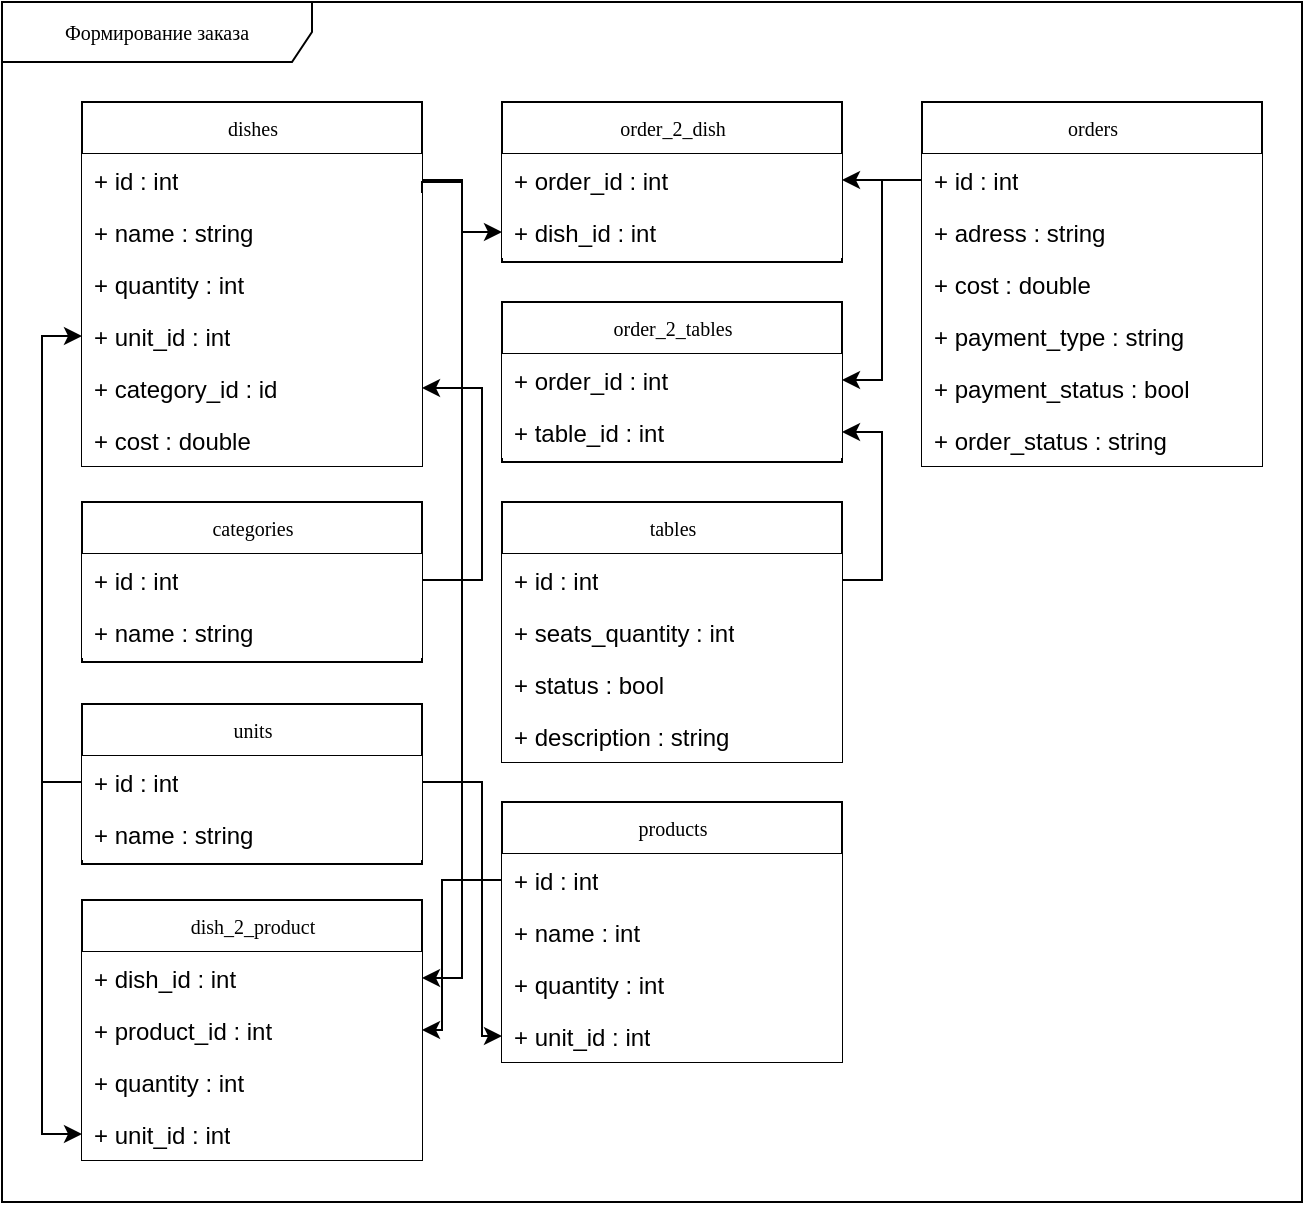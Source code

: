 <mxfile version="15.4.0" type="device"><diagram name="Page-1" id="c4acf3e9-155e-7222-9cf6-157b1a14988f"><mxGraphModel dx="1086" dy="798" grid="1" gridSize="10" guides="1" tooltips="1" connect="1" arrows="1" fold="1" page="1" pageScale="1" pageWidth="850" pageHeight="1100" background="none" math="0" shadow="0"><root><mxCell id="0"/><mxCell id="1" parent="0"/><mxCell id="17acba5748e5396b-1" value="Формирование заказа" style="shape=umlFrame;whiteSpace=wrap;html=1;rounded=0;shadow=0;comic=0;labelBackgroundColor=none;strokeWidth=1;fontFamily=Verdana;fontSize=10;align=center;width=155;height=30;gradientColor=#ffffff;noLabel=0;connectable=1;portConstraintRotation=0;movable=0;" parent="1" vertex="1"><mxGeometry x="50" y="20" width="650" height="600" as="geometry"/></mxCell><mxCell id="gwr28jsfdXiBYuTzNISS-3" value="&lt;span style=&quot;&quot;&gt;dishes&lt;/span&gt;" style="swimlane;html=1;fontStyle=0;childLayout=stackLayout;horizontal=1;startSize=26;fillColor=default;horizontalStack=0;resizeParent=1;resizeLast=0;collapsible=1;marginBottom=0;swimlaneFillColor=default;rounded=0;shadow=0;comic=0;labelBackgroundColor=none;strokeWidth=1;fontFamily=Verdana;fontSize=10;align=center;strokeColor=default;labelBorderColor=none;fontColor=default;" parent="1" vertex="1"><mxGeometry x="90" y="70" width="170" height="182" as="geometry"/></mxCell><mxCell id="9-2jH9FJYajx4Pe4GJpa-1" value="+ id : int" style="text;html=1;strokeColor=none;fillColor=default;align=left;verticalAlign=top;spacingLeft=4;spacingRight=4;whiteSpace=wrap;overflow=hidden;rotatable=0;points=[[0,0.5],[1,0.5]];portConstraint=eastwest;labelBackgroundColor=none;fontColor=default;" parent="gwr28jsfdXiBYuTzNISS-3" vertex="1"><mxGeometry y="26" width="170" height="26" as="geometry"/></mxCell><mxCell id="9-2jH9FJYajx4Pe4GJpa-2" value="+ name : string" style="text;html=1;strokeColor=none;fillColor=default;align=left;verticalAlign=top;spacingLeft=4;spacingRight=4;whiteSpace=wrap;overflow=hidden;rotatable=0;points=[[0,0.5],[1,0.5]];portConstraint=eastwest;labelBackgroundColor=none;fontColor=default;" parent="gwr28jsfdXiBYuTzNISS-3" vertex="1"><mxGeometry y="52" width="170" height="26" as="geometry"/></mxCell><mxCell id="9-2jH9FJYajx4Pe4GJpa-3" value="+ quantity : int" style="text;html=1;strokeColor=none;fillColor=default;align=left;verticalAlign=top;spacingLeft=4;spacingRight=4;whiteSpace=wrap;overflow=hidden;rotatable=0;points=[[0,0.5],[1,0.5]];portConstraint=eastwest;labelBackgroundColor=none;fontColor=default;" parent="gwr28jsfdXiBYuTzNISS-3" vertex="1"><mxGeometry y="78" width="170" height="26" as="geometry"/></mxCell><mxCell id="9-2jH9FJYajx4Pe4GJpa-5" value="+ unit_id : int" style="text;html=1;strokeColor=none;fillColor=default;align=left;verticalAlign=top;spacingLeft=4;spacingRight=4;whiteSpace=wrap;overflow=hidden;rotatable=0;points=[[0,0.5],[1,0.5]];portConstraint=eastwest;labelBackgroundColor=none;fontColor=default;" parent="gwr28jsfdXiBYuTzNISS-3" vertex="1"><mxGeometry y="104" width="170" height="26" as="geometry"/></mxCell><mxCell id="AtM_EUzBfms-rIxocBA--1" value="+ category_id : id" style="text;html=1;strokeColor=none;fillColor=default;align=left;verticalAlign=top;spacingLeft=4;spacingRight=4;whiteSpace=wrap;overflow=hidden;rotatable=0;points=[[0,0.5],[1,0.5]];portConstraint=eastwest;labelBackgroundColor=none;fontColor=default;" parent="gwr28jsfdXiBYuTzNISS-3" vertex="1"><mxGeometry y="130" width="170" height="26" as="geometry"/></mxCell><mxCell id="9-2jH9FJYajx4Pe4GJpa-19" value="+ cost : double" style="text;html=1;strokeColor=none;fillColor=default;align=left;verticalAlign=top;spacingLeft=4;spacingRight=4;whiteSpace=wrap;overflow=hidden;rotatable=0;points=[[0,0.5],[1,0.5]];portConstraint=eastwest;labelBackgroundColor=none;fontColor=default;" parent="gwr28jsfdXiBYuTzNISS-3" vertex="1"><mxGeometry y="156" width="170" height="26" as="geometry"/></mxCell><mxCell id="9-2jH9FJYajx4Pe4GJpa-6" value="units" style="swimlane;html=1;fontStyle=0;childLayout=stackLayout;horizontal=1;startSize=26;fillColor=default;horizontalStack=0;resizeParent=1;resizeLast=0;collapsible=1;marginBottom=0;swimlaneFillColor=default;rounded=0;shadow=0;comic=0;labelBackgroundColor=none;strokeWidth=1;fontFamily=Verdana;fontSize=10;align=center;labelBorderColor=none;fontColor=default;" parent="1" vertex="1"><mxGeometry x="90" y="371" width="170" height="80" as="geometry"/></mxCell><mxCell id="9-2jH9FJYajx4Pe4GJpa-7" value="+ id : int" style="text;html=1;strokeColor=none;fillColor=default;align=left;verticalAlign=top;spacingLeft=4;spacingRight=4;whiteSpace=wrap;overflow=hidden;rotatable=0;points=[[0,0.5],[1,0.5]];portConstraint=eastwest;labelBackgroundColor=none;fontColor=default;" parent="9-2jH9FJYajx4Pe4GJpa-6" vertex="1"><mxGeometry y="26" width="170" height="26" as="geometry"/></mxCell><mxCell id="9-2jH9FJYajx4Pe4GJpa-8" value="+ name : string" style="text;html=1;strokeColor=none;fillColor=default;align=left;verticalAlign=top;spacingLeft=4;spacingRight=4;whiteSpace=wrap;overflow=hidden;rotatable=0;points=[[0,0.5],[1,0.5]];portConstraint=eastwest;labelBackgroundColor=none;fontColor=default;" parent="9-2jH9FJYajx4Pe4GJpa-6" vertex="1"><mxGeometry y="52" width="170" height="26" as="geometry"/></mxCell><mxCell id="9-2jH9FJYajx4Pe4GJpa-30" value="orders" style="swimlane;html=1;fontStyle=0;childLayout=stackLayout;horizontal=1;startSize=26;fillColor=default;horizontalStack=0;resizeParent=1;resizeLast=0;collapsible=1;marginBottom=0;swimlaneFillColor=default;rounded=0;shadow=0;comic=0;labelBackgroundColor=none;strokeWidth=1;fontFamily=Verdana;fontSize=10;align=center;labelBorderColor=none;fontColor=default;" parent="1" vertex="1"><mxGeometry x="510" y="70" width="170" height="182" as="geometry"/></mxCell><mxCell id="9-2jH9FJYajx4Pe4GJpa-32" value="+ id : int" style="text;html=1;strokeColor=none;fillColor=default;align=left;verticalAlign=top;spacingLeft=4;spacingRight=4;whiteSpace=wrap;overflow=hidden;rotatable=0;points=[[0,0.5],[1,0.5]];portConstraint=eastwest;labelBackgroundColor=none;fontColor=default;" parent="9-2jH9FJYajx4Pe4GJpa-30" vertex="1"><mxGeometry y="26" width="170" height="26" as="geometry"/></mxCell><mxCell id="9-2jH9FJYajx4Pe4GJpa-33" value="+ adress : string" style="text;html=1;strokeColor=none;fillColor=default;align=left;verticalAlign=top;spacingLeft=4;spacingRight=4;whiteSpace=wrap;overflow=hidden;rotatable=0;points=[[0,0.5],[1,0.5]];portConstraint=eastwest;labelBackgroundColor=none;fontColor=default;" parent="9-2jH9FJYajx4Pe4GJpa-30" vertex="1"><mxGeometry y="52" width="170" height="26" as="geometry"/></mxCell><mxCell id="9-2jH9FJYajx4Pe4GJpa-48" value="+ cost : double" style="text;html=1;strokeColor=none;fillColor=default;align=left;verticalAlign=top;spacingLeft=4;spacingRight=4;whiteSpace=wrap;overflow=hidden;rotatable=0;points=[[0,0.5],[1,0.5]];portConstraint=eastwest;labelBackgroundColor=none;fontColor=default;" parent="9-2jH9FJYajx4Pe4GJpa-30" vertex="1"><mxGeometry y="78" width="170" height="26" as="geometry"/></mxCell><mxCell id="9-2jH9FJYajx4Pe4GJpa-51" value="+ payment_type : string" style="text;html=1;strokeColor=none;fillColor=default;align=left;verticalAlign=top;spacingLeft=4;spacingRight=4;whiteSpace=wrap;overflow=hidden;rotatable=0;points=[[0,0.5],[1,0.5]];portConstraint=eastwest;labelBackgroundColor=none;fontColor=default;" parent="9-2jH9FJYajx4Pe4GJpa-30" vertex="1"><mxGeometry y="104" width="170" height="26" as="geometry"/></mxCell><mxCell id="9-2jH9FJYajx4Pe4GJpa-52" value="+ payment_status : bool" style="text;html=1;strokeColor=none;fillColor=default;align=left;verticalAlign=top;spacingLeft=4;spacingRight=4;whiteSpace=wrap;overflow=hidden;rotatable=0;points=[[0,0.5],[1,0.5]];portConstraint=eastwest;labelBackgroundColor=none;fontColor=default;" parent="9-2jH9FJYajx4Pe4GJpa-30" vertex="1"><mxGeometry y="130" width="170" height="26" as="geometry"/></mxCell><mxCell id="9-2jH9FJYajx4Pe4GJpa-53" value="+ order_status : string" style="text;html=1;strokeColor=none;fillColor=default;align=left;verticalAlign=top;spacingLeft=4;spacingRight=4;whiteSpace=wrap;overflow=hidden;rotatable=0;points=[[0,0.5],[1,0.5]];portConstraint=eastwest;labelBackgroundColor=none;fontColor=default;" parent="9-2jH9FJYajx4Pe4GJpa-30" vertex="1"><mxGeometry y="156" width="170" height="26" as="geometry"/></mxCell><mxCell id="9-2jH9FJYajx4Pe4GJpa-34" value="order_2_dish" style="swimlane;html=1;fontStyle=0;childLayout=stackLayout;horizontal=1;startSize=26;fillColor=default;horizontalStack=0;resizeParent=1;resizeLast=0;collapsible=1;marginBottom=0;swimlaneFillColor=default;rounded=0;shadow=0;comic=0;labelBackgroundColor=none;strokeWidth=1;fontFamily=Verdana;fontSize=10;align=center;labelBorderColor=none;fontColor=default;" parent="1" vertex="1"><mxGeometry x="300" y="70" width="170" height="80" as="geometry"/></mxCell><mxCell id="9-2jH9FJYajx4Pe4GJpa-35" value="+ order_id : int" style="text;html=1;strokeColor=none;fillColor=default;align=left;verticalAlign=top;spacingLeft=4;spacingRight=4;whiteSpace=wrap;overflow=hidden;rotatable=0;points=[[0,0.5],[1,0.5]];portConstraint=eastwest;labelBackgroundColor=none;fontColor=default;" parent="9-2jH9FJYajx4Pe4GJpa-34" vertex="1"><mxGeometry y="26" width="170" height="26" as="geometry"/></mxCell><mxCell id="9-2jH9FJYajx4Pe4GJpa-36" value="+ dish_id : int" style="text;html=1;strokeColor=none;fillColor=default;align=left;verticalAlign=top;spacingLeft=4;spacingRight=4;whiteSpace=wrap;overflow=hidden;rotatable=0;points=[[0,0.5],[1,0.5]];portConstraint=eastwest;labelBackgroundColor=none;fontColor=default;" parent="9-2jH9FJYajx4Pe4GJpa-34" vertex="1"><mxGeometry y="52" width="170" height="26" as="geometry"/></mxCell><mxCell id="9-2jH9FJYajx4Pe4GJpa-38" value="" style="endArrow=classic;html=1;rounded=0;edgeStyle=orthogonalEdgeStyle;entryX=1;entryY=0.5;entryDx=0;entryDy=0;exitX=0;exitY=0.5;exitDx=0;exitDy=0;fontColor=default;" parent="1" source="9-2jH9FJYajx4Pe4GJpa-32" target="9-2jH9FJYajx4Pe4GJpa-35" edge="1"><mxGeometry width="50" height="50" relative="1" as="geometry"><mxPoint x="280" y="-60" as="sourcePoint"/><mxPoint x="540" y="200" as="targetPoint"/></mxGeometry></mxCell><mxCell id="9-2jH9FJYajx4Pe4GJpa-39" value="" style="endArrow=classic;html=1;rounded=0;edgeStyle=orthogonalEdgeStyle;exitX=1;exitY=0.25;exitDx=0;exitDy=0;entryX=0;entryY=0.5;entryDx=0;entryDy=0;fontColor=default;" parent="1" source="gwr28jsfdXiBYuTzNISS-3" target="9-2jH9FJYajx4Pe4GJpa-36" edge="1"><mxGeometry width="50" height="50" relative="1" as="geometry"><mxPoint x="370" y="310" as="sourcePoint"/><mxPoint x="420" y="260" as="targetPoint"/><Array as="points"><mxPoint x="280" y="110"/><mxPoint x="280" y="135"/></Array></mxGeometry></mxCell><mxCell id="9-2jH9FJYajx4Pe4GJpa-54" value="tables" style="swimlane;html=1;fontStyle=0;childLayout=stackLayout;horizontal=1;startSize=26;fillColor=default;horizontalStack=0;resizeParent=1;resizeLast=0;collapsible=1;marginBottom=0;swimlaneFillColor=default;rounded=0;shadow=0;comic=0;labelBackgroundColor=none;strokeWidth=1;fontFamily=Verdana;fontSize=10;align=center;labelBorderColor=none;fontColor=default;" parent="1" vertex="1"><mxGeometry x="300" y="270" width="170" height="130" as="geometry"/></mxCell><mxCell id="9-2jH9FJYajx4Pe4GJpa-56" value="+ id : int" style="text;html=1;strokeColor=none;fillColor=default;align=left;verticalAlign=top;spacingLeft=4;spacingRight=4;whiteSpace=wrap;overflow=hidden;rotatable=0;points=[[0,0.5],[1,0.5]];portConstraint=eastwest;labelBackgroundColor=none;fontColor=default;" parent="9-2jH9FJYajx4Pe4GJpa-54" vertex="1"><mxGeometry y="26" width="170" height="26" as="geometry"/></mxCell><mxCell id="9-2jH9FJYajx4Pe4GJpa-57" value="+ seats_quantity : int" style="text;html=1;strokeColor=none;fillColor=default;align=left;verticalAlign=top;spacingLeft=4;spacingRight=4;whiteSpace=wrap;overflow=hidden;rotatable=0;points=[[0,0.5],[1,0.5]];portConstraint=eastwest;labelBackgroundColor=none;fontColor=default;" parent="9-2jH9FJYajx4Pe4GJpa-54" vertex="1"><mxGeometry y="52" width="170" height="26" as="geometry"/></mxCell><mxCell id="9-2jH9FJYajx4Pe4GJpa-68" value="+ status : bool" style="text;html=1;strokeColor=none;fillColor=default;align=left;verticalAlign=top;spacingLeft=4;spacingRight=4;whiteSpace=wrap;overflow=hidden;rotatable=0;points=[[0,0.5],[1,0.5]];portConstraint=eastwest;labelBackgroundColor=none;fontColor=default;" parent="9-2jH9FJYajx4Pe4GJpa-54" vertex="1"><mxGeometry y="78" width="170" height="26" as="geometry"/></mxCell><mxCell id="9-2jH9FJYajx4Pe4GJpa-58" value="+ description : string" style="text;html=1;strokeColor=none;fillColor=default;align=left;verticalAlign=top;spacingLeft=4;spacingRight=4;whiteSpace=wrap;overflow=hidden;rotatable=0;points=[[0,0.5],[1,0.5]];portConstraint=eastwest;labelBackgroundColor=none;fontColor=default;" parent="9-2jH9FJYajx4Pe4GJpa-54" vertex="1"><mxGeometry y="104" width="170" height="26" as="geometry"/></mxCell><mxCell id="9-2jH9FJYajx4Pe4GJpa-63" value="order_2_tables" style="swimlane;html=1;fontStyle=0;childLayout=stackLayout;horizontal=1;startSize=26;fillColor=default;horizontalStack=0;resizeParent=1;resizeLast=0;collapsible=1;marginBottom=0;swimlaneFillColor=default;rounded=0;shadow=0;comic=0;labelBackgroundColor=none;strokeWidth=1;fontFamily=Verdana;fontSize=10;align=center;labelBorderColor=none;fontColor=default;" parent="1" vertex="1"><mxGeometry x="300" y="170" width="170" height="80" as="geometry"/></mxCell><mxCell id="9-2jH9FJYajx4Pe4GJpa-64" value="+ order_id : int" style="text;html=1;strokeColor=none;fillColor=default;align=left;verticalAlign=top;spacingLeft=4;spacingRight=4;whiteSpace=wrap;overflow=hidden;rotatable=0;points=[[0,0.5],[1,0.5]];portConstraint=eastwest;labelBackgroundColor=none;fontColor=default;" parent="9-2jH9FJYajx4Pe4GJpa-63" vertex="1"><mxGeometry y="26" width="170" height="26" as="geometry"/></mxCell><mxCell id="9-2jH9FJYajx4Pe4GJpa-67" value="+ table_id : int" style="text;html=1;strokeColor=none;fillColor=default;align=left;verticalAlign=top;spacingLeft=4;spacingRight=4;whiteSpace=wrap;overflow=hidden;rotatable=0;points=[[0,0.5],[1,0.5]];portConstraint=eastwest;labelBackgroundColor=none;fontColor=default;" parent="9-2jH9FJYajx4Pe4GJpa-63" vertex="1"><mxGeometry y="52" width="170" height="26" as="geometry"/></mxCell><mxCell id="9-2jH9FJYajx4Pe4GJpa-69" value="" style="endArrow=classic;html=1;rounded=0;edgeStyle=orthogonalEdgeStyle;exitX=0;exitY=0.5;exitDx=0;exitDy=0;entryX=1;entryY=0.5;entryDx=0;entryDy=0;fontColor=default;" parent="1" source="9-2jH9FJYajx4Pe4GJpa-32" target="9-2jH9FJYajx4Pe4GJpa-64" edge="1"><mxGeometry width="50" height="50" relative="1" as="geometry"><mxPoint x="560" y="380" as="sourcePoint"/><mxPoint x="610" y="330" as="targetPoint"/></mxGeometry></mxCell><mxCell id="9-2jH9FJYajx4Pe4GJpa-70" value="" style="endArrow=classic;html=1;rounded=0;edgeStyle=orthogonalEdgeStyle;exitX=1;exitY=0.5;exitDx=0;exitDy=0;entryX=1;entryY=0.5;entryDx=0;entryDy=0;fontColor=default;" parent="1" source="9-2jH9FJYajx4Pe4GJpa-56" target="9-2jH9FJYajx4Pe4GJpa-67" edge="1"><mxGeometry width="50" height="50" relative="1" as="geometry"><mxPoint x="540" y="430" as="sourcePoint"/><mxPoint x="590" y="380" as="targetPoint"/><Array as="points"><mxPoint x="490" y="309"/><mxPoint x="490" y="235"/></Array></mxGeometry></mxCell><mxCell id="9-2jH9FJYajx4Pe4GJpa-72" value="" style="endArrow=classic;html=1;rounded=0;edgeStyle=orthogonalEdgeStyle;exitX=0;exitY=0.5;exitDx=0;exitDy=0;entryX=0;entryY=0.5;entryDx=0;entryDy=0;fontColor=default;" parent="1" source="9-2jH9FJYajx4Pe4GJpa-7" target="9-2jH9FJYajx4Pe4GJpa-5" edge="1"><mxGeometry width="50" height="50" relative="1" as="geometry"><mxPoint x="-1.776e-15" y="350" as="sourcePoint"/><mxPoint x="50" y="300" as="targetPoint"/><Array as="points"><mxPoint x="70" y="410"/><mxPoint x="70" y="187"/></Array></mxGeometry></mxCell><mxCell id="9-2jH9FJYajx4Pe4GJpa-73" value="dish_2_product" style="swimlane;html=1;fontStyle=0;childLayout=stackLayout;horizontal=1;startSize=26;fillColor=default;horizontalStack=0;resizeParent=1;resizeLast=0;collapsible=1;marginBottom=0;swimlaneFillColor=default;rounded=0;shadow=0;comic=0;labelBackgroundColor=none;strokeWidth=1;fontFamily=Verdana;fontSize=10;align=center;labelBorderColor=none;fontColor=default;" parent="1" vertex="1"><mxGeometry x="90" y="469" width="170" height="130" as="geometry"/></mxCell><mxCell id="9-2jH9FJYajx4Pe4GJpa-74" value="+ dish_id : int" style="text;html=1;strokeColor=none;fillColor=default;align=left;verticalAlign=top;spacingLeft=4;spacingRight=4;whiteSpace=wrap;overflow=hidden;rotatable=0;points=[[0,0.5],[1,0.5]];portConstraint=eastwest;labelBackgroundColor=none;fontColor=default;" parent="9-2jH9FJYajx4Pe4GJpa-73" vertex="1"><mxGeometry y="26" width="170" height="26" as="geometry"/></mxCell><mxCell id="9-2jH9FJYajx4Pe4GJpa-79" value="+ product_id : int" style="text;html=1;strokeColor=none;fillColor=default;align=left;verticalAlign=top;spacingLeft=4;spacingRight=4;whiteSpace=wrap;overflow=hidden;rotatable=0;points=[[0,0.5],[1,0.5]];portConstraint=eastwest;labelBackgroundColor=none;fontColor=default;" parent="9-2jH9FJYajx4Pe4GJpa-73" vertex="1"><mxGeometry y="52" width="170" height="26" as="geometry"/></mxCell><mxCell id="9-2jH9FJYajx4Pe4GJpa-76" value="+ quantity : int" style="text;html=1;strokeColor=none;fillColor=default;align=left;verticalAlign=top;spacingLeft=4;spacingRight=4;whiteSpace=wrap;overflow=hidden;rotatable=0;points=[[0,0.5],[1,0.5]];portConstraint=eastwest;labelBackgroundColor=none;fontColor=default;" parent="9-2jH9FJYajx4Pe4GJpa-73" vertex="1"><mxGeometry y="78" width="170" height="26" as="geometry"/></mxCell><mxCell id="9-2jH9FJYajx4Pe4GJpa-77" value="+ unit_id : int" style="text;html=1;strokeColor=none;fillColor=default;align=left;verticalAlign=top;spacingLeft=4;spacingRight=4;whiteSpace=wrap;overflow=hidden;rotatable=0;points=[[0,0.5],[1,0.5]];portConstraint=eastwest;labelBackgroundColor=none;fontColor=default;" parent="9-2jH9FJYajx4Pe4GJpa-73" vertex="1"><mxGeometry y="104" width="170" height="26" as="geometry"/></mxCell><mxCell id="9-2jH9FJYajx4Pe4GJpa-82" value="" style="endArrow=classic;html=1;rounded=0;edgeStyle=orthogonalEdgeStyle;exitX=1;exitY=0.5;exitDx=0;exitDy=0;entryX=1;entryY=0.5;entryDx=0;entryDy=0;fontColor=default;" parent="1" source="9-2jH9FJYajx4Pe4GJpa-1" target="9-2jH9FJYajx4Pe4GJpa-74" edge="1"><mxGeometry width="50" height="50" relative="1" as="geometry"><mxPoint x="370" y="490" as="sourcePoint"/><mxPoint x="420" y="440" as="targetPoint"/><Array as="points"><mxPoint x="280" y="109"/><mxPoint x="280" y="508"/></Array></mxGeometry></mxCell><mxCell id="9-2jH9FJYajx4Pe4GJpa-83" value="products" style="swimlane;html=1;fontStyle=0;childLayout=stackLayout;horizontal=1;startSize=26;fillColor=default;horizontalStack=0;resizeParent=1;resizeLast=0;collapsible=1;marginBottom=0;swimlaneFillColor=default;rounded=0;shadow=0;comic=0;labelBackgroundColor=none;strokeWidth=1;fontFamily=Verdana;fontSize=10;align=center;labelBorderColor=none;fontColor=default;" parent="1" vertex="1"><mxGeometry x="300" y="420" width="170" height="130" as="geometry"/></mxCell><mxCell id="9-2jH9FJYajx4Pe4GJpa-85" value="+ id : int" style="text;html=1;strokeColor=none;fillColor=default;align=left;verticalAlign=top;spacingLeft=4;spacingRight=4;whiteSpace=wrap;overflow=hidden;rotatable=0;points=[[0,0.5],[1,0.5]];portConstraint=eastwest;labelBackgroundColor=none;fontColor=default;" parent="9-2jH9FJYajx4Pe4GJpa-83" vertex="1"><mxGeometry y="26" width="170" height="26" as="geometry"/></mxCell><mxCell id="9-2jH9FJYajx4Pe4GJpa-86" value="+ name : int" style="text;html=1;strokeColor=none;fillColor=default;align=left;verticalAlign=top;spacingLeft=4;spacingRight=4;whiteSpace=wrap;overflow=hidden;rotatable=0;points=[[0,0.5],[1,0.5]];portConstraint=eastwest;labelBackgroundColor=none;fontColor=default;" parent="9-2jH9FJYajx4Pe4GJpa-83" vertex="1"><mxGeometry y="52" width="170" height="26" as="geometry"/></mxCell><mxCell id="9-2jH9FJYajx4Pe4GJpa-88" value="+ quantity : int" style="text;html=1;strokeColor=none;fillColor=default;align=left;verticalAlign=top;spacingLeft=4;spacingRight=4;whiteSpace=wrap;overflow=hidden;rotatable=0;points=[[0,0.5],[1,0.5]];portConstraint=eastwest;labelBackgroundColor=none;fontColor=default;" parent="9-2jH9FJYajx4Pe4GJpa-83" vertex="1"><mxGeometry y="78" width="170" height="26" as="geometry"/></mxCell><mxCell id="9-2jH9FJYajx4Pe4GJpa-89" value="+ unit_id : int" style="text;html=1;strokeColor=none;fillColor=default;align=left;verticalAlign=top;spacingLeft=4;spacingRight=4;whiteSpace=wrap;overflow=hidden;rotatable=0;points=[[0,0.5],[1,0.5]];portConstraint=eastwest;labelBackgroundColor=none;fontColor=default;" parent="9-2jH9FJYajx4Pe4GJpa-83" vertex="1"><mxGeometry y="104" width="170" height="26" as="geometry"/></mxCell><mxCell id="9-2jH9FJYajx4Pe4GJpa-90" value="" style="endArrow=classic;html=1;rounded=0;edgeStyle=orthogonalEdgeStyle;exitX=0;exitY=0.5;exitDx=0;exitDy=0;entryX=0;entryY=0.5;entryDx=0;entryDy=0;fontColor=default;" parent="1" source="9-2jH9FJYajx4Pe4GJpa-7" target="9-2jH9FJYajx4Pe4GJpa-77" edge="1"><mxGeometry width="50" height="50" relative="1" as="geometry"><mxPoint x="110" y="679" as="sourcePoint"/><mxPoint x="160" y="629" as="targetPoint"/><Array as="points"><mxPoint x="70" y="410"/><mxPoint x="70" y="586"/></Array></mxGeometry></mxCell><mxCell id="9-2jH9FJYajx4Pe4GJpa-91" value="" style="endArrow=classic;html=1;rounded=0;edgeStyle=orthogonalEdgeStyle;exitX=1;exitY=0.5;exitDx=0;exitDy=0;entryX=0;entryY=0.5;entryDx=0;entryDy=0;fontColor=default;" parent="1" source="9-2jH9FJYajx4Pe4GJpa-7" target="9-2jH9FJYajx4Pe4GJpa-89" edge="1"><mxGeometry width="50" height="50" relative="1" as="geometry"><mxPoint x="200" y="580" as="sourcePoint"/><mxPoint x="250" y="530" as="targetPoint"/><Array as="points"><mxPoint x="290" y="410"/><mxPoint x="290" y="537"/></Array></mxGeometry></mxCell><mxCell id="9-2jH9FJYajx4Pe4GJpa-92" value="" style="endArrow=classic;html=1;rounded=0;edgeStyle=orthogonalEdgeStyle;exitX=0;exitY=0.5;exitDx=0;exitDy=0;entryX=1;entryY=0.5;entryDx=0;entryDy=0;fontColor=default;" parent="1" source="9-2jH9FJYajx4Pe4GJpa-85" target="9-2jH9FJYajx4Pe4GJpa-79" edge="1"><mxGeometry width="50" height="50" relative="1" as="geometry"><mxPoint x="210" y="570" as="sourcePoint"/><mxPoint x="260" y="520" as="targetPoint"/><Array as="points"><mxPoint x="270" y="459"/><mxPoint x="270" y="534"/></Array></mxGeometry></mxCell><mxCell id="AtM_EUzBfms-rIxocBA--2" value="categories" style="swimlane;html=1;fontStyle=0;childLayout=stackLayout;horizontal=1;startSize=26;fillColor=default;horizontalStack=0;resizeParent=1;resizeLast=0;collapsible=1;marginBottom=0;swimlaneFillColor=default;rounded=0;shadow=0;comic=0;labelBackgroundColor=none;strokeWidth=1;fontFamily=Verdana;fontSize=10;align=center;labelBorderColor=none;fontColor=default;" parent="1" vertex="1"><mxGeometry x="90" y="270" width="170" height="80" as="geometry"/></mxCell><mxCell id="AtM_EUzBfms-rIxocBA--3" value="+ id : int" style="text;html=1;strokeColor=none;fillColor=default;align=left;verticalAlign=top;spacingLeft=4;spacingRight=4;whiteSpace=wrap;overflow=hidden;rotatable=0;points=[[0,0.5],[1,0.5]];portConstraint=eastwest;labelBackgroundColor=none;fontColor=default;" parent="AtM_EUzBfms-rIxocBA--2" vertex="1"><mxGeometry y="26" width="170" height="26" as="geometry"/></mxCell><mxCell id="AtM_EUzBfms-rIxocBA--4" value="+ name : string" style="text;html=1;strokeColor=none;fillColor=default;align=left;verticalAlign=top;spacingLeft=4;spacingRight=4;whiteSpace=wrap;overflow=hidden;rotatable=0;points=[[0,0.5],[1,0.5]];portConstraint=eastwest;labelBackgroundColor=none;fontColor=default;" parent="AtM_EUzBfms-rIxocBA--2" vertex="1"><mxGeometry y="52" width="170" height="26" as="geometry"/></mxCell><mxCell id="AtM_EUzBfms-rIxocBA--5" value="" style="endArrow=classic;html=1;rounded=0;edgeStyle=orthogonalEdgeStyle;exitX=1;exitY=0.5;exitDx=0;exitDy=0;entryX=1;entryY=0.5;entryDx=0;entryDy=0;fontColor=default;" parent="1" source="AtM_EUzBfms-rIxocBA--3" target="AtM_EUzBfms-rIxocBA--1" edge="1"><mxGeometry width="50" height="50" relative="1" as="geometry"><mxPoint x="600" y="410" as="sourcePoint"/><mxPoint x="650" y="360" as="targetPoint"/><Array as="points"><mxPoint x="290" y="309"/><mxPoint x="290" y="213"/></Array></mxGeometry></mxCell></root></mxGraphModel></diagram></mxfile>
